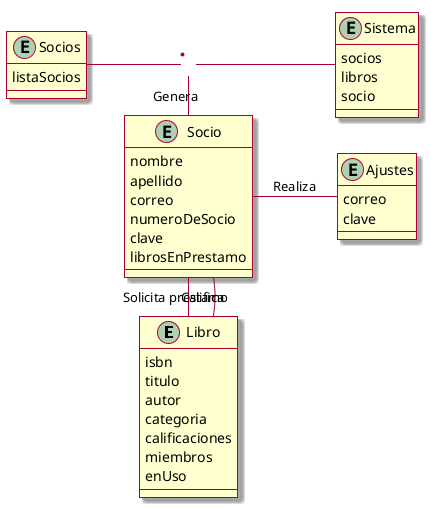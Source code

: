 @startuml
left to right direction
!pragma layout smetana
skin rose

entity Libro {
    isbn
    titulo
    autor
    categoria
    calificaciones
    miembros
    enUso
}

entity Socio {
    nombre
    apellido
    correo
    numeroDeSocio
    clave
    librosEnPrestamo
}

entity Sistema {
    socios
    libros
    socio
}

entity Socios {
    listaSocios
}

entity Ajustes {
    correo
    clave
}

(Socios, Sistema) -- Socio : Genera
Socio - Libro : Solicita prestamo
Socio - Libro : Califica
Socio -- Ajustes : Realiza


@enduml
